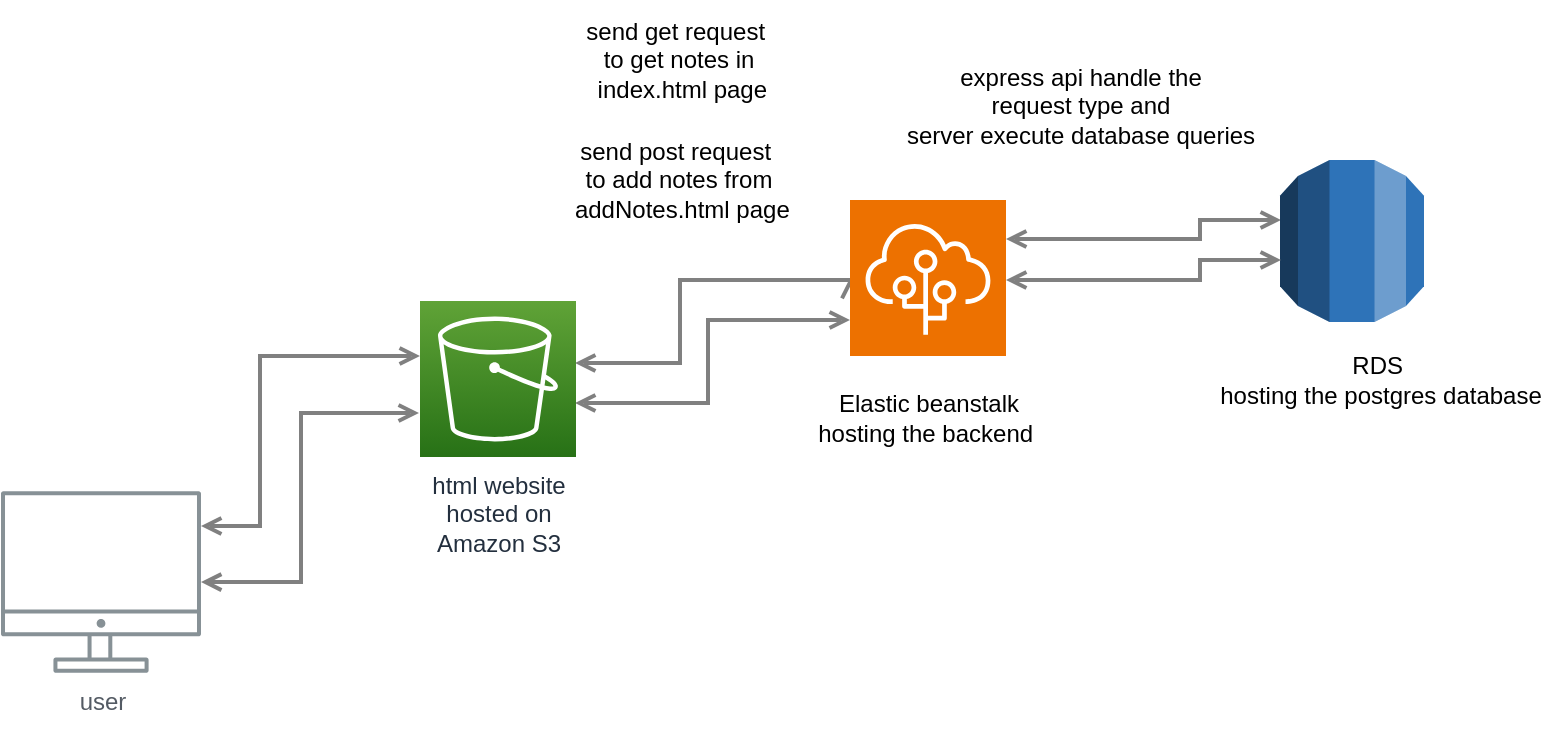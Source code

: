 <mxfile version="24.7.12">
  <diagram id="Ht1M8jgEwFfnCIfOTk4-" name="Page-1">
    <mxGraphModel dx="1313" dy="663" grid="1" gridSize="10" guides="1" tooltips="1" connect="1" arrows="1" fold="1" page="1" pageScale="1" pageWidth="1169" pageHeight="827" math="0" shadow="0">
      <root>
        <mxCell id="0" />
        <mxCell id="1" parent="0" />
        <mxCell id="UEzPUAAOIrF-is8g5C7q-128" style="edgeStyle=orthogonalEdgeStyle;rounded=0;orthogonalLoop=1;jettySize=auto;html=1;startArrow=open;startFill=0;endArrow=open;endFill=0;strokeWidth=2;strokeColor=#808080;" parent="1" source="UEzPUAAOIrF-is8g5C7q-109" edge="1">
          <mxGeometry relative="1" as="geometry">
            <Array as="points">
              <mxPoint x="310.5" y="461.5" />
              <mxPoint x="310.5" y="376.5" />
            </Array>
            <mxPoint x="369.5" y="376.5" as="targetPoint" />
          </mxGeometry>
        </mxCell>
        <mxCell id="UEzPUAAOIrF-is8g5C7q-132" style="edgeStyle=orthogonalEdgeStyle;rounded=0;orthogonalLoop=1;jettySize=auto;html=1;startArrow=open;startFill=0;endArrow=open;endFill=0;strokeWidth=2;strokeColor=#808080;exitX=1;exitY=0.25;exitDx=0;exitDy=0;exitPerimeter=0;" parent="1" source="9EztWVrBr2g6phaVOL4u-2" edge="1">
          <mxGeometry relative="1" as="geometry">
            <Array as="points">
              <mxPoint x="760" y="290" />
              <mxPoint x="760" y="280" />
            </Array>
            <mxPoint x="658.499" y="372" as="sourcePoint" />
            <mxPoint x="800.5" y="280.0" as="targetPoint" />
          </mxGeometry>
        </mxCell>
        <mxCell id="UEzPUAAOIrF-is8g5C7q-141" style="edgeStyle=orthogonalEdgeStyle;rounded=0;orthogonalLoop=1;jettySize=auto;html=1;startArrow=open;startFill=0;endArrow=open;endFill=0;strokeWidth=2;strokeColor=#808080;exitX=0;exitY=0.5;exitDx=0;exitDy=0;exitPerimeter=0;" parent="1" source="9EztWVrBr2g6phaVOL4u-2" edge="1">
          <mxGeometry relative="1" as="geometry">
            <mxPoint x="620" y="290" as="sourcePoint" />
            <mxPoint x="447.5" y="351.5" as="targetPoint" />
            <Array as="points">
              <mxPoint x="500" y="310" />
              <mxPoint x="500" y="352" />
            </Array>
          </mxGeometry>
        </mxCell>
        <mxCell id="UEzPUAAOIrF-is8g5C7q-142" style="edgeStyle=orthogonalEdgeStyle;rounded=0;orthogonalLoop=1;jettySize=auto;html=1;startArrow=open;startFill=0;endArrow=open;endFill=0;strokeWidth=2;strokeColor=#808080;" parent="1" target="9EztWVrBr2g6phaVOL4u-2" edge="1">
          <mxGeometry relative="1" as="geometry">
            <mxPoint x="447.5" y="371.5" as="sourcePoint" />
            <mxPoint x="580.501" y="371.5" as="targetPoint" />
            <Array as="points">
              <mxPoint x="514" y="372" />
              <mxPoint x="514" y="330" />
            </Array>
          </mxGeometry>
        </mxCell>
        <mxCell id="UEzPUAAOIrF-is8g5C7q-109" value="user&lt;div&gt;&lt;br&gt;&lt;/div&gt;" style="outlineConnect=0;gradientColor=none;fontColor=#545B64;strokeColor=none;fillColor=#879196;dashed=0;verticalLabelPosition=bottom;verticalAlign=top;align=center;html=1;fontSize=12;fontStyle=0;aspect=fixed;shape=mxgraph.aws4.illustration_desktop;pointerEvents=1;labelBackgroundColor=#ffffff;" parent="1" vertex="1">
          <mxGeometry x="160.5" y="415.5" width="100" height="91" as="geometry" />
        </mxCell>
        <mxCell id="UEzPUAAOIrF-is8g5C7q-116" value="html website &lt;br&gt;&lt;div&gt;hosted on &lt;br&gt;Amazon S3&lt;/div&gt;" style="outlineConnect=0;fontColor=#232F3E;gradientColor=#60A337;gradientDirection=north;fillColor=#277116;strokeColor=#ffffff;dashed=0;verticalLabelPosition=bottom;verticalAlign=top;align=center;html=1;fontSize=12;fontStyle=0;aspect=fixed;shape=mxgraph.aws4.resourceIcon;resIcon=mxgraph.aws4.s3;labelBackgroundColor=#ffffff;" parent="1" vertex="1">
          <mxGeometry x="370.0" y="320.5" width="78" height="78" as="geometry" />
        </mxCell>
        <mxCell id="9EztWVrBr2g6phaVOL4u-1" value="" style="outlineConnect=0;dashed=0;verticalLabelPosition=bottom;verticalAlign=top;align=center;html=1;shape=mxgraph.aws3.rds;fillColor=#2E73B8;gradientColor=none;" vertex="1" parent="1">
          <mxGeometry x="800" y="250" width="72" height="81" as="geometry" />
        </mxCell>
        <mxCell id="9EztWVrBr2g6phaVOL4u-2" value="" style="sketch=0;points=[[0,0,0],[0.25,0,0],[0.5,0,0],[0.75,0,0],[1,0,0],[0,1,0],[0.25,1,0],[0.5,1,0],[0.75,1,0],[1,1,0],[0,0.25,0],[0,0.5,0],[0,0.75,0],[1,0.25,0],[1,0.5,0],[1,0.75,0]];outlineConnect=0;fontColor=#232F3E;fillColor=#ED7100;strokeColor=#ffffff;dashed=0;verticalLabelPosition=bottom;verticalAlign=top;align=center;html=1;fontSize=12;fontStyle=0;aspect=fixed;shape=mxgraph.aws4.resourceIcon;resIcon=mxgraph.aws4.elastic_beanstalk;" vertex="1" parent="1">
          <mxGeometry x="585" y="270" width="78" height="78" as="geometry" />
        </mxCell>
        <mxCell id="9EztWVrBr2g6phaVOL4u-3" style="edgeStyle=orthogonalEdgeStyle;rounded=0;orthogonalLoop=1;jettySize=auto;html=1;startArrow=open;startFill=0;endArrow=open;endFill=0;strokeWidth=2;strokeColor=#808080;exitX=1;exitY=0.25;exitDx=0;exitDy=0;exitPerimeter=0;" edge="1" parent="1">
          <mxGeometry relative="1" as="geometry">
            <Array as="points">
              <mxPoint x="760" y="310" />
              <mxPoint x="760" y="300" />
            </Array>
            <mxPoint x="663" y="310" as="sourcePoint" />
            <mxPoint x="800.5" y="300.0" as="targetPoint" />
          </mxGeometry>
        </mxCell>
        <mxCell id="9EztWVrBr2g6phaVOL4u-5" value="Elastic beanstalk&lt;br&gt;hosting the backend&amp;nbsp;" style="text;html=1;align=center;verticalAlign=middle;resizable=0;points=[];autosize=1;strokeColor=none;fillColor=none;" vertex="1" parent="1">
          <mxGeometry x="559" y="358.5" width="130" height="40" as="geometry" />
        </mxCell>
        <mxCell id="9EztWVrBr2g6phaVOL4u-6" value="RDS&amp;nbsp;&lt;br&gt;hosting the postgres database" style="text;html=1;align=center;verticalAlign=middle;resizable=0;points=[];autosize=1;strokeColor=none;fillColor=none;" vertex="1" parent="1">
          <mxGeometry x="760" y="339.5" width="180" height="40" as="geometry" />
        </mxCell>
        <mxCell id="9EztWVrBr2g6phaVOL4u-8" style="edgeStyle=orthogonalEdgeStyle;rounded=0;orthogonalLoop=1;jettySize=auto;html=1;startArrow=open;startFill=0;endArrow=open;endFill=0;strokeWidth=2;strokeColor=#808080;" edge="1" parent="1" source="UEzPUAAOIrF-is8g5C7q-109" target="UEzPUAAOIrF-is8g5C7q-116">
          <mxGeometry relative="1" as="geometry">
            <Array as="points">
              <mxPoint x="290" y="433" />
              <mxPoint x="290" y="348" />
            </Array>
            <mxPoint x="280" y="430" as="sourcePoint" />
            <mxPoint x="349.5" y="348" as="targetPoint" />
          </mxGeometry>
        </mxCell>
        <mxCell id="9EztWVrBr2g6phaVOL4u-9" value="send get request&amp;nbsp;&lt;div&gt;to get notes in&lt;/div&gt;&lt;div&gt;&amp;nbsp;index.html page&lt;/div&gt;" style="text;html=1;align=center;verticalAlign=middle;resizable=0;points=[];autosize=1;strokeColor=none;fillColor=none;" vertex="1" parent="1">
          <mxGeometry x="439" y="170" width="120" height="60" as="geometry" />
        </mxCell>
        <mxCell id="9EztWVrBr2g6phaVOL4u-11" value="send post request&amp;nbsp;&lt;div&gt;to add notes from&lt;/div&gt;&lt;div&gt;&amp;nbsp;addNotes.html page&lt;/div&gt;" style="text;html=1;align=center;verticalAlign=middle;resizable=0;points=[];autosize=1;strokeColor=none;fillColor=none;" vertex="1" parent="1">
          <mxGeometry x="434" y="230" width="130" height="60" as="geometry" />
        </mxCell>
        <mxCell id="9EztWVrBr2g6phaVOL4u-12" value="express api handle the &lt;br&gt;request type and &lt;br&gt;server execute database queries" style="text;html=1;align=center;verticalAlign=middle;resizable=0;points=[];autosize=1;strokeColor=none;fillColor=none;" vertex="1" parent="1">
          <mxGeometry x="600" y="193" width="200" height="60" as="geometry" />
        </mxCell>
      </root>
    </mxGraphModel>
  </diagram>
</mxfile>

